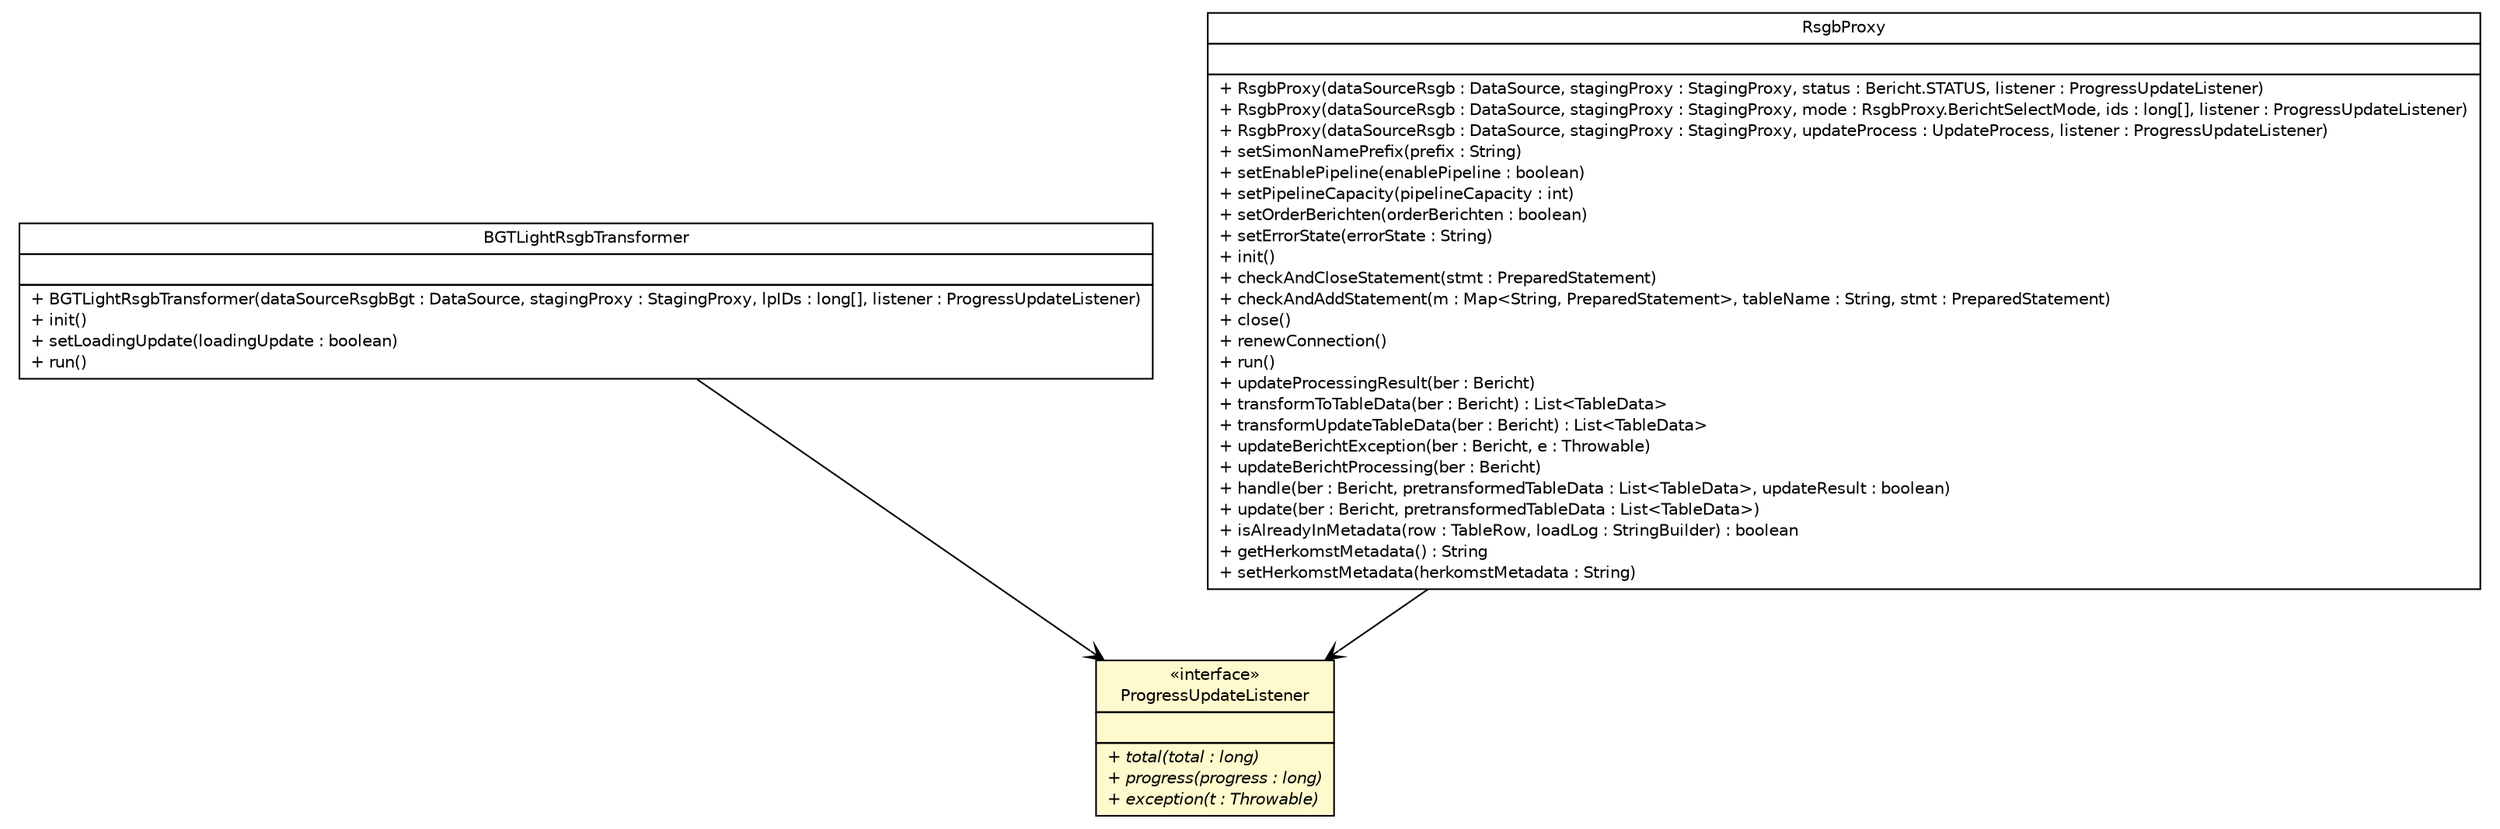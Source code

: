 #!/usr/local/bin/dot
#
# Class diagram 
# Generated by UMLGraph version R5_6-24-gf6e263 (http://www.umlgraph.org/)
#

digraph G {
	edge [fontname="Helvetica",fontsize=10,labelfontname="Helvetica",labelfontsize=10];
	node [fontname="Helvetica",fontsize=10,shape=plaintext];
	nodesep=0.25;
	ranksep=0.5;
	// nl.b3p.brmo.loader.util.BGTLightRsgbTransformer
	c2371 [label=<<table title="nl.b3p.brmo.loader.util.BGTLightRsgbTransformer" border="0" cellborder="1" cellspacing="0" cellpadding="2" port="p" href="./util/BGTLightRsgbTransformer.html">
		<tr><td><table border="0" cellspacing="0" cellpadding="1">
<tr><td align="center" balign="center"> BGTLightRsgbTransformer </td></tr>
		</table></td></tr>
		<tr><td><table border="0" cellspacing="0" cellpadding="1">
<tr><td align="left" balign="left">  </td></tr>
		</table></td></tr>
		<tr><td><table border="0" cellspacing="0" cellpadding="1">
<tr><td align="left" balign="left"> + BGTLightRsgbTransformer(dataSourceRsgbBgt : DataSource, stagingProxy : StagingProxy, lpIDs : long[], listener : ProgressUpdateListener) </td></tr>
<tr><td align="left" balign="left"> + init() </td></tr>
<tr><td align="left" balign="left"> + setLoadingUpdate(loadingUpdate : boolean) </td></tr>
<tr><td align="left" balign="left"> + run() </td></tr>
		</table></td></tr>
		</table>>, URL="./util/BGTLightRsgbTransformer.html", fontname="Helvetica", fontcolor="black", fontsize=10.0];
	// nl.b3p.brmo.loader.RsgbProxy
	c2375 [label=<<table title="nl.b3p.brmo.loader.RsgbProxy" border="0" cellborder="1" cellspacing="0" cellpadding="2" port="p" href="./RsgbProxy.html">
		<tr><td><table border="0" cellspacing="0" cellpadding="1">
<tr><td align="center" balign="center"> RsgbProxy </td></tr>
		</table></td></tr>
		<tr><td><table border="0" cellspacing="0" cellpadding="1">
<tr><td align="left" balign="left">  </td></tr>
		</table></td></tr>
		<tr><td><table border="0" cellspacing="0" cellpadding="1">
<tr><td align="left" balign="left"> + RsgbProxy(dataSourceRsgb : DataSource, stagingProxy : StagingProxy, status : Bericht.STATUS, listener : ProgressUpdateListener) </td></tr>
<tr><td align="left" balign="left"> + RsgbProxy(dataSourceRsgb : DataSource, stagingProxy : StagingProxy, mode : RsgbProxy.BerichtSelectMode, ids : long[], listener : ProgressUpdateListener) </td></tr>
<tr><td align="left" balign="left"> + RsgbProxy(dataSourceRsgb : DataSource, stagingProxy : StagingProxy, updateProcess : UpdateProcess, listener : ProgressUpdateListener) </td></tr>
<tr><td align="left" balign="left"> + setSimonNamePrefix(prefix : String) </td></tr>
<tr><td align="left" balign="left"> + setEnablePipeline(enablePipeline : boolean) </td></tr>
<tr><td align="left" balign="left"> + setPipelineCapacity(pipelineCapacity : int) </td></tr>
<tr><td align="left" balign="left"> + setOrderBerichten(orderBerichten : boolean) </td></tr>
<tr><td align="left" balign="left"> + setErrorState(errorState : String) </td></tr>
<tr><td align="left" balign="left"> + init() </td></tr>
<tr><td align="left" balign="left"> + checkAndCloseStatement(stmt : PreparedStatement) </td></tr>
<tr><td align="left" balign="left"> + checkAndAddStatement(m : Map&lt;String, PreparedStatement&gt;, tableName : String, stmt : PreparedStatement) </td></tr>
<tr><td align="left" balign="left"> + close() </td></tr>
<tr><td align="left" balign="left"> + renewConnection() </td></tr>
<tr><td align="left" balign="left"> + run() </td></tr>
<tr><td align="left" balign="left"> + updateProcessingResult(ber : Bericht) </td></tr>
<tr><td align="left" balign="left"> + transformToTableData(ber : Bericht) : List&lt;TableData&gt; </td></tr>
<tr><td align="left" balign="left"> + transformUpdateTableData(ber : Bericht) : List&lt;TableData&gt; </td></tr>
<tr><td align="left" balign="left"> + updateBerichtException(ber : Bericht, e : Throwable) </td></tr>
<tr><td align="left" balign="left"> + updateBerichtProcessing(ber : Bericht) </td></tr>
<tr><td align="left" balign="left"> + handle(ber : Bericht, pretransformedTableData : List&lt;TableData&gt;, updateResult : boolean) </td></tr>
<tr><td align="left" balign="left"> + update(ber : Bericht, pretransformedTableData : List&lt;TableData&gt;) </td></tr>
<tr><td align="left" balign="left"> + isAlreadyInMetadata(row : TableRow, loadLog : StringBuilder) : boolean </td></tr>
<tr><td align="left" balign="left"> + getHerkomstMetadata() : String </td></tr>
<tr><td align="left" balign="left"> + setHerkomstMetadata(herkomstMetadata : String) </td></tr>
		</table></td></tr>
		</table>>, URL="./RsgbProxy.html", fontname="Helvetica", fontcolor="black", fontsize=10.0];
	// nl.b3p.brmo.loader.ProgressUpdateListener
	c2377 [label=<<table title="nl.b3p.brmo.loader.ProgressUpdateListener" border="0" cellborder="1" cellspacing="0" cellpadding="2" port="p" bgcolor="lemonChiffon" href="./ProgressUpdateListener.html">
		<tr><td><table border="0" cellspacing="0" cellpadding="1">
<tr><td align="center" balign="center"> &#171;interface&#187; </td></tr>
<tr><td align="center" balign="center"> ProgressUpdateListener </td></tr>
		</table></td></tr>
		<tr><td><table border="0" cellspacing="0" cellpadding="1">
<tr><td align="left" balign="left">  </td></tr>
		</table></td></tr>
		<tr><td><table border="0" cellspacing="0" cellpadding="1">
<tr><td align="left" balign="left"><font face="Helvetica-Oblique" point-size="10.0"> + total(total : long) </font></td></tr>
<tr><td align="left" balign="left"><font face="Helvetica-Oblique" point-size="10.0"> + progress(progress : long) </font></td></tr>
<tr><td align="left" balign="left"><font face="Helvetica-Oblique" point-size="10.0"> + exception(t : Throwable) </font></td></tr>
		</table></td></tr>
		</table>>, URL="./ProgressUpdateListener.html", fontname="Helvetica", fontcolor="black", fontsize=10.0];
	// nl.b3p.brmo.loader.util.BGTLightRsgbTransformer NAVASSOC nl.b3p.brmo.loader.ProgressUpdateListener
	c2371:p -> c2377:p [taillabel="", label="", headlabel="", fontname="Helvetica", fontcolor="black", fontsize=10.0, color="black", arrowhead=open];
	// nl.b3p.brmo.loader.RsgbProxy NAVASSOC nl.b3p.brmo.loader.ProgressUpdateListener
	c2375:p -> c2377:p [taillabel="", label="", headlabel="", fontname="Helvetica", fontcolor="black", fontsize=10.0, color="black", arrowhead=open];
}

